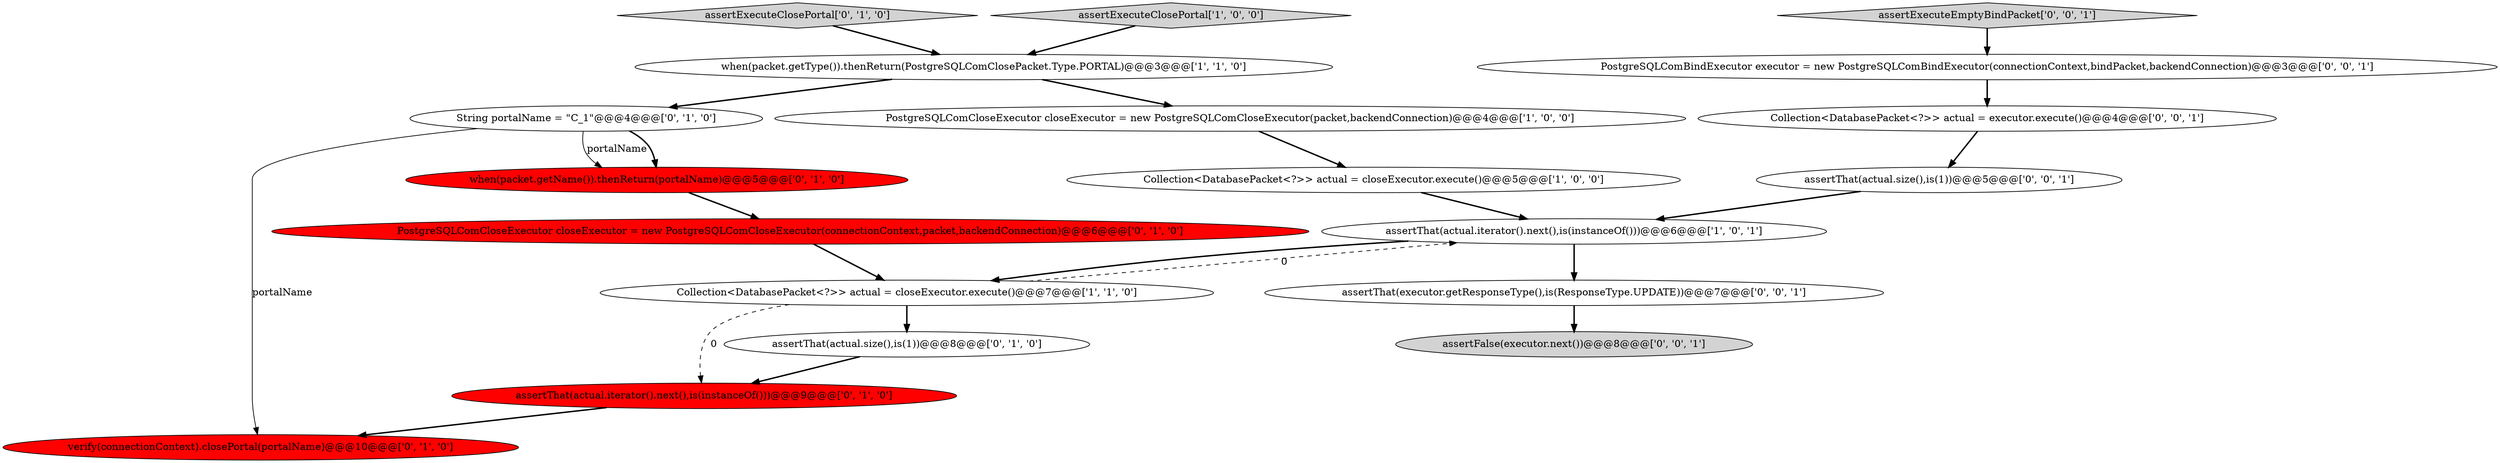 digraph {
15 [style = filled, label = "Collection<DatabasePacket<?>> actual = executor.execute()@@@4@@@['0', '0', '1']", fillcolor = white, shape = ellipse image = "AAA0AAABBB3BBB"];
10 [style = filled, label = "verify(connectionContext).closePortal(portalName)@@@10@@@['0', '1', '0']", fillcolor = red, shape = ellipse image = "AAA1AAABBB2BBB"];
17 [style = filled, label = "assertExecuteEmptyBindPacket['0', '0', '1']", fillcolor = lightgray, shape = diamond image = "AAA0AAABBB3BBB"];
12 [style = filled, label = "when(packet.getName()).thenReturn(portalName)@@@5@@@['0', '1', '0']", fillcolor = red, shape = ellipse image = "AAA1AAABBB2BBB"];
9 [style = filled, label = "String portalName = \"C_1\"@@@4@@@['0', '1', '0']", fillcolor = white, shape = ellipse image = "AAA0AAABBB2BBB"];
0 [style = filled, label = "Collection<DatabasePacket<?>> actual = closeExecutor.execute()@@@5@@@['1', '0', '0']", fillcolor = white, shape = ellipse image = "AAA0AAABBB1BBB"];
6 [style = filled, label = "assertExecuteClosePortal['0', '1', '0']", fillcolor = lightgray, shape = diamond image = "AAA0AAABBB2BBB"];
13 [style = filled, label = "assertThat(actual.size(),is(1))@@@5@@@['0', '0', '1']", fillcolor = white, shape = ellipse image = "AAA0AAABBB3BBB"];
16 [style = filled, label = "assertThat(executor.getResponseType(),is(ResponseType.UPDATE))@@@7@@@['0', '0', '1']", fillcolor = white, shape = ellipse image = "AAA0AAABBB3BBB"];
5 [style = filled, label = "PostgreSQLComCloseExecutor closeExecutor = new PostgreSQLComCloseExecutor(packet,backendConnection)@@@4@@@['1', '0', '0']", fillcolor = white, shape = ellipse image = "AAA0AAABBB1BBB"];
3 [style = filled, label = "Collection<DatabasePacket<?>> actual = closeExecutor.execute()@@@7@@@['1', '1', '0']", fillcolor = white, shape = ellipse image = "AAA0AAABBB1BBB"];
8 [style = filled, label = "assertThat(actual.iterator().next(),is(instanceOf()))@@@9@@@['0', '1', '0']", fillcolor = red, shape = ellipse image = "AAA1AAABBB2BBB"];
1 [style = filled, label = "when(packet.getType()).thenReturn(PostgreSQLComClosePacket.Type.PORTAL)@@@3@@@['1', '1', '0']", fillcolor = white, shape = ellipse image = "AAA0AAABBB1BBB"];
4 [style = filled, label = "assertExecuteClosePortal['1', '0', '0']", fillcolor = lightgray, shape = diamond image = "AAA0AAABBB1BBB"];
14 [style = filled, label = "PostgreSQLComBindExecutor executor = new PostgreSQLComBindExecutor(connectionContext,bindPacket,backendConnection)@@@3@@@['0', '0', '1']", fillcolor = white, shape = ellipse image = "AAA0AAABBB3BBB"];
18 [style = filled, label = "assertFalse(executor.next())@@@8@@@['0', '0', '1']", fillcolor = lightgray, shape = ellipse image = "AAA0AAABBB3BBB"];
2 [style = filled, label = "assertThat(actual.iterator().next(),is(instanceOf()))@@@6@@@['1', '0', '1']", fillcolor = white, shape = ellipse image = "AAA0AAABBB1BBB"];
7 [style = filled, label = "PostgreSQLComCloseExecutor closeExecutor = new PostgreSQLComCloseExecutor(connectionContext,packet,backendConnection)@@@6@@@['0', '1', '0']", fillcolor = red, shape = ellipse image = "AAA1AAABBB2BBB"];
11 [style = filled, label = "assertThat(actual.size(),is(1))@@@8@@@['0', '1', '0']", fillcolor = white, shape = ellipse image = "AAA0AAABBB2BBB"];
1->5 [style = bold, label=""];
8->10 [style = bold, label=""];
15->13 [style = bold, label=""];
16->18 [style = bold, label=""];
3->2 [style = dashed, label="0"];
9->12 [style = solid, label="portalName"];
2->3 [style = bold, label=""];
0->2 [style = bold, label=""];
3->11 [style = bold, label=""];
9->10 [style = solid, label="portalName"];
12->7 [style = bold, label=""];
7->3 [style = bold, label=""];
1->9 [style = bold, label=""];
6->1 [style = bold, label=""];
5->0 [style = bold, label=""];
17->14 [style = bold, label=""];
3->8 [style = dashed, label="0"];
11->8 [style = bold, label=""];
14->15 [style = bold, label=""];
4->1 [style = bold, label=""];
9->12 [style = bold, label=""];
13->2 [style = bold, label=""];
2->16 [style = bold, label=""];
}
